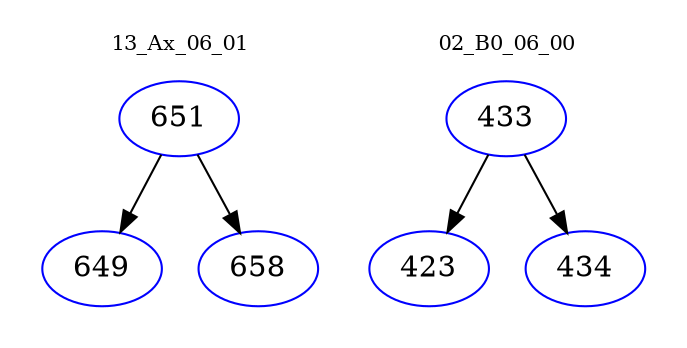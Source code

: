 digraph{
subgraph cluster_0 {
color = white
label = "13_Ax_06_01";
fontsize=10;
T0_651 [label="651", color="blue"]
T0_651 -> T0_649 [color="black"]
T0_649 [label="649", color="blue"]
T0_651 -> T0_658 [color="black"]
T0_658 [label="658", color="blue"]
}
subgraph cluster_1 {
color = white
label = "02_B0_06_00";
fontsize=10;
T1_433 [label="433", color="blue"]
T1_433 -> T1_423 [color="black"]
T1_423 [label="423", color="blue"]
T1_433 -> T1_434 [color="black"]
T1_434 [label="434", color="blue"]
}
}
